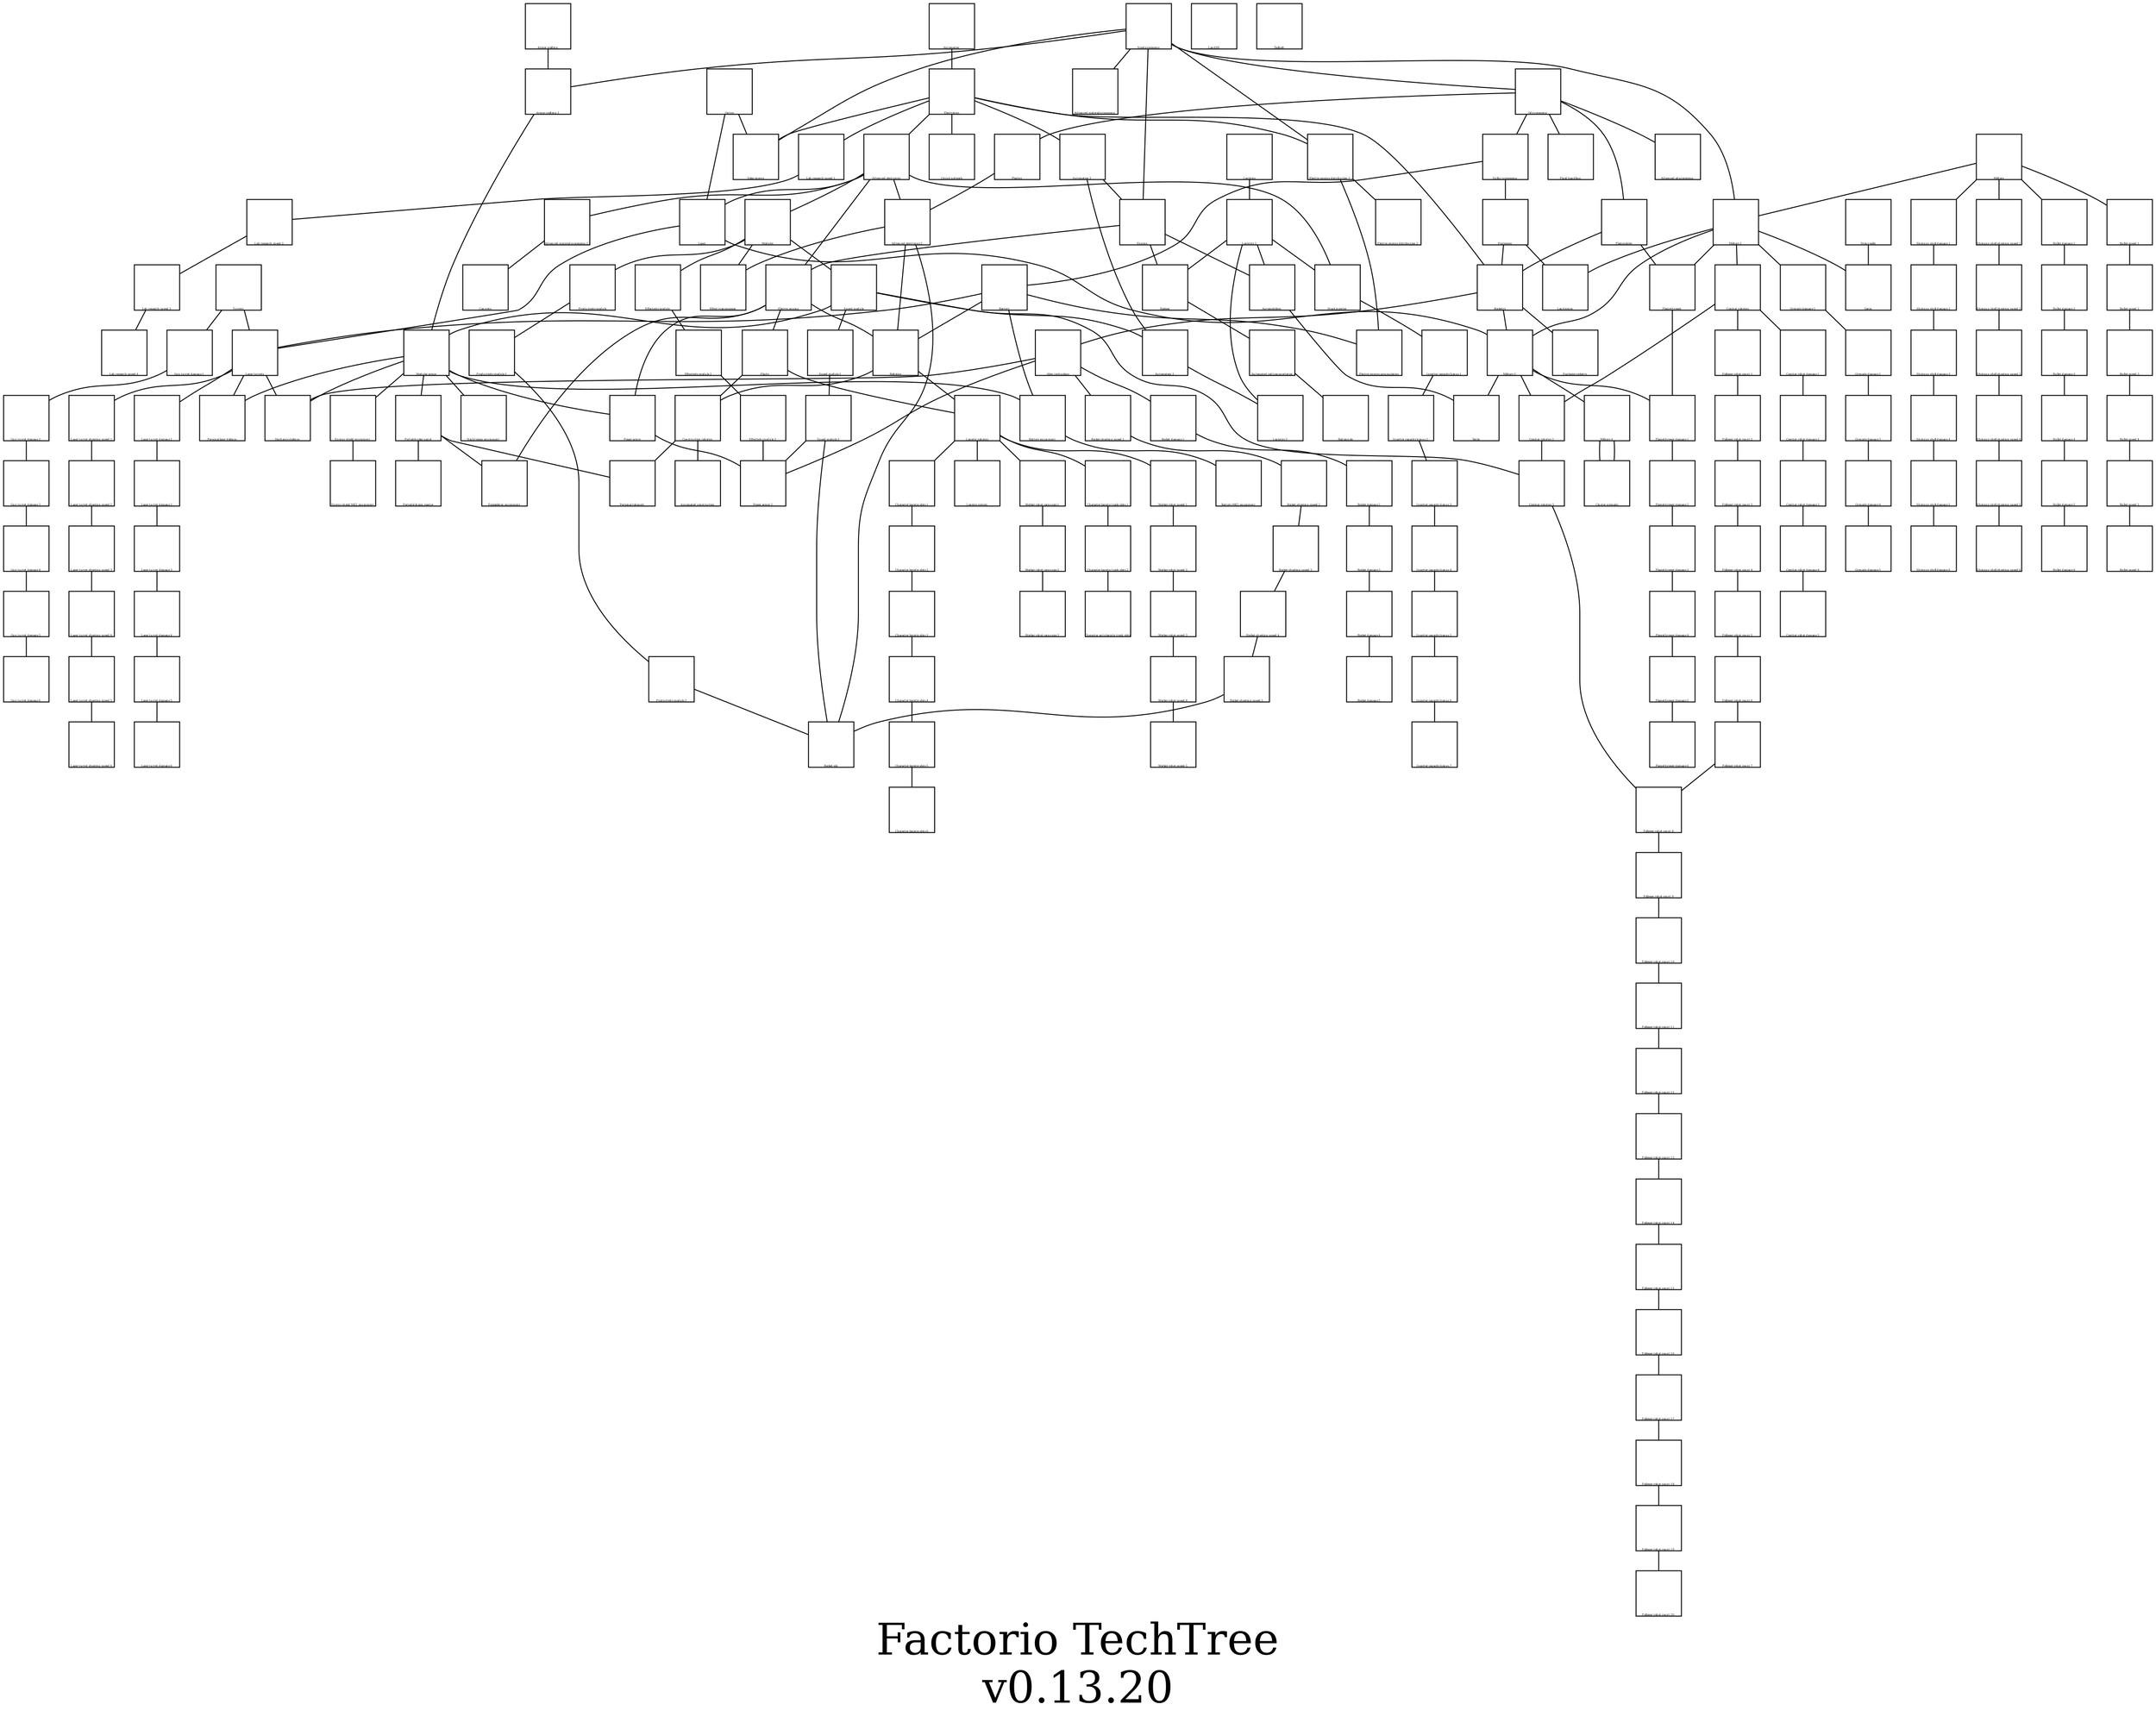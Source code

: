 digraph FactorioTechTree {
    // global config
    // ratio="fill";           //
    // size="8.267,11.692"     // DIN A4

    nodesep=0.3             // space between two adjacent nodes of the same rank
    ranksep=0.3             // space between two adjacent node ranks
    imagepath="images"      // global path for images
    overlap=false
    label="Factorio TechTree\nv0.13.20"
    fontsize=48;            // only for footer, not for node labels

    // node style definition
    node[shape=square,
        //style=bold,
        height=0.7,
        width=0.7,
        fixedsize=true,
        image="ph.png",
        labelloc=b,
        fontsize=3,
        imagescale=true];

    // nodes

    advancedElectronics             [label="Advanced electronics",image="Advanced-electronics-research.png"];
    advancedElectronics2            [label="Advanced electronics 2",image="Advanced-electronics-2-research.png"];
    advancedMaterialProcessing      [label="Advanced material processing",image="Advanced-material-processing-research.png"];
    advancedMaterialProcessing2     [label="Advanced material processing 2",image="Advanced-material-processing-research.png"];
    advancedOilProcessing           [label="Advanced oil processing",image="Oil-processing-research.png"];
    alienTechnology                 [label="Alien technology",image="Alien-technology-research.png"];
    armorCrafting                   [label="Armor crafting",image="Armor-making-research.png"];
    armorCrafting2                  [label="Armor crafting 2",image="Armor-making-research.png"];
    armorCrafting3                  [label="Modular armor",image="Armor-making-research.png"];
    automatedConstruction           [label="Automated construction",image="Automated-construction-research.png"];
    automatedRailTransportation     [label="Automated rail transportation",image="Automated-rail-transportation-research.png"];
    automation                      [label="Automation",image="Automation-research.png"];
    automation2                     [label="Automation 2",image="Automation-research.png"];
    automation3                     [label="Automation 3",image="Automation-research.png"];
    automobilism                    [label="Automobilism",image="Automobilism-research.png"];
    battery                         [label="Battery",image="Battery-research.png"];
    batteryEquipment                [label="Battery equipment",image="Battery-equipment-research.png"];
    batteryEquipment2               [label="Battery MK2 equipment",image="Battery-mk2-equipment-research.png"];
    bulletDamage1                   [label="Bullet damage 1",image="Bullet-damage-research.png"];
    bulletDamage2                   [label="Bullet damage 2",image="Bullet-damage-research.png"];
    bulletDamage3                   [label="Bullet damage 3",image="Bullet-damage-research.png"];
    bulletDamage4                   [label="Bullet damage 4",image="Bullet-damage-research.png"];
    bulletDamage5                   [label="Bullet damage 5",image="Bullet-damage-research.png"];
    bulletDamage6                   [label="Bullet damage 6",image="Bullet-damage-research.png"];
    bulletSpeed1                    [label="Bullet speed 1",image="Bullet-speed-research.png"];
    bulletSpeed2                    [label="Bullet speed 2",image="Bullet-speed-research.png"];
    bulletSpeed3                    [label="Bullet speed 3",image="Bullet-speed-research.png"];
    bulletSpeed4                    [label="Bullet speed 4",image="Bullet-speed-research.png"];
    bulletSpeed5                    [label="Bullet speed 5",image="Bullet-speed-research.png"];
    bulletSpeed6                    [label="Bullet speed 6",image="Bullet-speed-research.png"];
    characterAutoLogisticTrashSlots [label="Character auto logistic trash slots",image="Character-auto-logistic-trash-slots-research.png"];
    characterLogisticSlots1         [label="Character logistic slots 1",image="Character-logistic-slots-research.png"];
    characterLogisticSlots2         [label="Character logistic slots 2",image="Character-logistic-slots-research.png"];
    characterLogisticSlots3         [label="Character logistic slots 3",image="Character-logistic-slots-research.png"];
    characterLogisticSlots4         [label="Character logistic slots 4",image="Character-logistic-slots-research.png"];
    characterLogisticSlots5         [label="Character logistic slots 5",image="Character-logistic-slots-research.png"];
    characterLogisticSlots6         [label="Character logistic slots 6",image="Character-logistic-slots-research.png"];
    characterLogisticTrashSlots1    [label="Character logistic trash slots 1",image="Character-logistic-trash-slots-research.png"];
    characterLogisticTrashSlots2    [label="Character logistic trash slots 2",image="Character-logistic-trash-slots-research.png"];
    //characterLogisticTrashSlots3    [label="Character logistic trash slots 3",image="Character-logistic-trash-slots-research.png"];
    circuitNetwork                  [label="Circuit network",image="Circuit-network-research.png"];
    clusterGrenade                  [label="Cluster grenade",image="Cluster-grenade-research.png"];
    combatRobitics                  [label="Combat robotics",image="Combat-robotics-research.png"];
    combatRobitics2                 [label="Combat robotics 2",image="Combat-robotics-research.png"];
    combatRobitics3                 [label="Combat robotics 3",image="Combat-robotics-research.png"];
    combatRobotDamage1              [label="Combat robot damage 1",image="Combat-robot-damage-research.png"];
    combatRobotDamage2              [label="Combat robot damage 2",image="Combat-robot-damage-research.png"];
    combatRobotDamage3              [label="Combat robot damage 3",image="Combat-robot-damage-research.png"];
    combatRobotDamage4              [label="Combat robot damage 4",image="Combat-robot-damage-research.png"];
    combatRobotDamage5              [label="Combat robot damage 5",image="Combat-robot-damage-research.png"];
    concrete                        [label="Concrete",image="Concrete-research.png"];
    constructionRobotics            [label="Construction robotics",image="Construction-robotics-research.png"];
    dischargeDefense                [label="Discharge defense",image="Basic-electric-discharge-defense-equipment-research.png"];
    effectTransmission              [label="Effect transmission",image="Effect-transmission-research.png"];
    effectivityModule               [label="Effectivity module",image="Effectivity-module-research.png"];
    effectivityModule2              [label="Effectivity module 2",image="Effectivity-module-research.png"];
    effectivityModule3              [label="Effectivity module 3",image="Effectivity-module-research.png"];
    electricEnergyAccumulators      [label="Electric energy accumulators",image="Electric-energy-acumulators-research.png"];
    electricEnergyDistribution1     [label="Electric energy distribution 1",image="Electric-energy-distribution-research.png"];
    electricEnergyDistribution2     [label="Electric energy distribution 2",image="Electric-energy-distribution-research.png"];
    electricEngine                  [label="Electric engine",image="Electric-engine-research.png"];
    electronics                     [label="Electronics",image="Electronics-research.png"];
    energyShieldEquipment           [label="Energy shield equipment",image="Energy-shield-equipment-research.png"];
    energyShieldMK2Equipment        [label="Energy shield MK2 equipment",image="Energy-shield-mk2-equipment-research.png"];
    engine                          [label="Engine",image="Engine-research.png"];
    exoskeletonEquipment            [label="Exoskeleton equipment",image="Basic-exoskeleton-equipment-research.png"];
    explosiveRocketry               [label="Explosive rocketry",image="Explosive-rocketry-research.png"];
    explosives                      [label="Explosives",image="Explosives-research.png"];
    flamethrower                    [label="Flamethrower",image="Flame-thrower-research.png"];
    flamethrowerDamage1             [label="Flamethrower damage 1",image="Flamethrower-turret-damage-research.png"];
    flamethrowerDamage2             [label="Flamethrower damage 2",image="Flamethrower-turret-damage-research.png"];
    flamethrowerDamage3             [label="Flamethrower damage 3",image="Flamethrower-turret-damage-research.png"];
    flamethrowerDamage4             [label="Flamethrower damage 4",image="Flamethrower-turret-damage-research.png"];
    flamethrowerDamage5             [label="Flamethrower damage 5",image="Flamethrower-turret-damage-research.png"];
    flamethrowerDamage6             [label="Flamethrower damage 6",image="Flamethrower-turret-damage-research.png"];
    flammables                      [label="Flammables",image="Flammables-research.png"];
    flight                          [label="Flight",image="Flying-research.png"];
    fluidHandling                   [label="Fluid handling",image="Fluid-handling-research.png"];
    followerRobotCount1             [label="Follower robot count 1",image="Follower-robots-research.png"];
    followerRobotCount10            [label="Follower robot count 10",image="Follower-robots-research.png"];
    followerRobotCount11            [label="Follower robot count 11",image="Follower-robots-research.png"];
    followerRobotCount12            [label="Follower robot count 12",image="Follower-robots-research.png"];
    followerRobotCount13            [label="Follower robot count 13",image="Follower-robots-research.png"];
    followerRobotCount14            [label="Follower robot count 14",image="Follower-robots-research.png"];
    followerRobotCount15            [label="Follower robot count 15",image="Follower-robots-research.png"];
    followerRobotCount16            [label="Follower robot count 16",image="Follower-robots-research.png"];
    followerRobotCount17            [label="Follower robot count 17",image="Follower-robots-research.png"];
    followerRobotCount18            [label="Follower robot count 18",image="Follower-robots-research.png"];
    followerRobotCount19            [label="Follower robot count 19",image="Follower-robots-research.png"];
    followerRobotCount2             [label="Follower robot count 2",image="Follower-robots-research.png"];
    followerRobotCount20            [label="Follower robot count 20",image="Follower-robots-research.png"];
    followerRobotCount3             [label="Follower robot count 3",image="Follower-robots-research.png"];
    followerRobotCount4             [label="Follower robot count 4",image="Follower-robots-research.png"];
    followerRobotCount5             [label="Follower robot count 5",image="Follower-robots-research.png"];
    followerRobotCount6             [label="Follower robot count 6",image="Follower-robots-research.png"];
    followerRobotCount7             [label="Follower robot count 7",image="Follower-robots-research.png"];
    followerRobotCount8             [label="Follower robot count 8",image="Follower-robots-research.png"];
    followerRobotCount9             [label="Follower robot count 9",image="Follower-robots-research.png"];
    gates                           [label="Gates",image="Gates-research.png"];
    grenadeDamage1                  [label="Grenade damage 1",image="Grenade-damage-research.png"];
    grenadeDamage2                  [label="Grenade damage 2",image="Grenade-damage-research.png"];
    grenadeDamage3                  [label="Grenade damage 3",image="Grenade-damage-research.png"];
    grenadeDamage4                  [label="Grenade damage 4",image="Grenade-damage-research.png"];
    grenadeDamage5                  [label="Grenade damage 5",image="Grenade-damage-research.png"];
    gunTurretDamage1                [label="Gun turret damage 1",image="Gun-turret-damage-research.png"];
    gunTurretDamage2                [label="Gun turret damage 2",image="Gun-turret-damage-research.png"];
    gunTurretDamage3                [label="Gun turret damage 3",image="Gun-turret-damage-research.png"];
    gunTurretDamage4                [label="Gun turret damage 4",image="Gun-turret-damage-research.png"];
    gunTurretDamage5                [label="Gun turret damage 5",image="Gun-turret-damage-research.png"];
    gunTurretDamage6                [label="Gun turret damage 6",image="Gun-turret-damage-research.png"];
    inserterCapacityBonus1          [label="Inserter capacity bonus 1",image="Inserter-capacity-research.png"];
    inserterCapacityBonus2          [label="Inserter capacity bonus 2",image="Inserter-capacity-research.png"];
    inserterCapacityBonus3          [label="Inserter capacity bonus 3",image="Inserter-capacity-research.png"];
    inserterCapacityBonus4          [label="Inserter capacity bonus 4",image="Inserter-capacity-research.png"];
    inserterCapacityBonus5          [label="Inserter capacity bonus 5",image="Inserter-capacity-research.png"];
    inserterCapacityBonus6          [label="Inserter capacity bonus 6",image="Inserter-capacity-research.png"];
    inserterCapacityBonus7          [label="Inserter capacity bonus 7",image="Inserter-capacity-research.png"];
    labResearchSpeed1               [label="Lab research speed 1",image="Research-effectivity-research.png"];
    labResearchSpeed2               [label="Lab research speed 2",image="Research-effectivity-research.png"];
    labResearchSpeed3               [label="Lab research speed 3",image="Research-effectivity-research.png"];
    labResearchSpeed4               [label="Lab research speed 4",image="Research-effectivity-research.png"];
    landfill                        [label="Landfill",image="Landfill-research.png"];
    landmines                       [label="Landmines",image="Land-mine-research.png"];
    laser                           [label="Laser",image="Laser-research.png"];
    laserTurretDamage1              [label="Laser turret damage 1",image="Laser-turret-damage-research.png"];
    laserTurretDamage2              [label="Laser turret damage 2",image="Laser-turret-damage-research.png"];
    laserTurretDamage3              [label="Laser turret damage 3",image="Laser-turret-damage-research.png"];
    laserTurretDamage4              [label="Laser turret damage 4",image="Laser-turret-damage-research.png"];
    laserTurretDamage5              [label="Laser turret damage 5",image="Laser-turret-damage-research.png"];
    laserTurretDamage6              [label="Laser turret damage 6",image="Laser-turret-damage-research.png"];
    laserTurretShootingSpeed1       [label="Laser turret shooting speed 1",image="Laser-turret-speed-research.png"];
    laserTurretShootingSpeed2       [label="Laser turret shooting speed 2",image="Laser-turret-speed-research.png"];
    laserTurretShootingSpeed3       [label="Laser turret shooting speed 3",image="Laser-turret-speed-research.png"];
    laserTurretShootingSpeed4       [label="Laser turret shooting speed 4",image="Laser-turret-speed-research.png"];
    laserTurretShootingSpeed5       [label="Laser turret shooting speed 5",image="Laser-turret-speed-research.png"];
    laserTurretShootingSpeed6       [label="Laser turret shooting speed 6",image="Laser-turret-speed-research.png"];
    laserTurrets                    [label="Laser turrets",image="Laser-turrets-research.png"];
    logisticRobotics                [label="Logistic robotics",image="Logistic-robotics-research.png"];
    logisticSystem                  [label="Logistic system",image="Logistic-system-research.png"];
    logistics                       [label="Logistics",image="Logistics-research.png"];
    logistics2                      [label="Logistics 2",image="Logistics-research.png"];
    logistics3                      [label="Logistics 3",image="Logistics-research.png"];
    military                        [label="Military",image="Military-research.png"];
    military2                       [label="Military 2",image="Military-research.png"];
    military3                       [label="Military 3",image="Military-research.png"];
    military4                       [label="Military 4",image="Military-research.png"];
    modules                         [label="Modules",image="Module-research.png"];
    nightvisionEquipment            [label="Nightvision equipment",image="Night-vision-equipment-research.png"];
    oilProcessing                   [label="Oil processing",image="Oil-gathering-research.png"];
    optics                          [label="Optics",image="Optics-research.png"];
    personalLaserDefense            [label="Personal laser defense",image="Basic-laser-defense-equipment-research.png"];
    personalRoboport                [label="Personal roboport",image="Personal-roboport-equipment-research.png"];
    plastics                        [label="Plastics",image="Plastics-research.png"];
    portableFusionReactor           [label="Portable fusion reactor",image="Fusion-reactor-equipment-research.png"];
    portableSolarPanel              [label="Portable solar panel",image="Solar-panel-equipment-research.png"];
    powerArmor                      [label="Power armor",image="Power-armor-research.png"];
    powerArmor2                     [label="Power armor 2",image="Power-armor-mk2-research.png"];
    productivityModule              [label="Productivity module",image="Productivity-module-research.png"];
    productivityModule2             [label="Productivity module 2",image="Productivity-module-research.png"];
    productivityModule3             [label="Productivity module 3",image="Productivity-module-research.png"];
    railSignals                     [label="Rail signals",image="Rail-signals-research.png"];
    railway                         [label="Railway",image="Railway-research.png"];
    robotics                        [label="Robotics",image="Robotics-research.png"];
    rocketDamage1                   [label="Rocket damage 1",image="Rocket-damage-research.png"];
    rocketDamage2                   [label="Rocket damage 2",image="Rocket-damage-research.png"];
    rocketDamage3                   [label="Rocket damage 3",image="Rocket-damage-research.png"];
    rocketDamage4                   [label="Rocket damage 4",image="Rocket-damage-research.png"];
    rocketDamage5                   [label="Rocket damage 5",image="Rocket-damage-research.png"];
    rocketShootingSpeed1            [label="Rocket shooting speed 1",image="Rocket-speed-research.png"];
    rocketShootingSpeed2            [label="Rocket shooting speed 2",image="Rocket-speed-research.png"];
    rocketShootingSpeed3            [label="Rocket shooting speed 3",image="Rocket-speed-research.png"];
    rocketShootingSpeed4            [label="Rocket shooting speed 4",image="Rocket-speed-research.png"];
    rocketShootingSpeed5            [label="Rocket shooting speed 5",image="Rocket-speed-research.png"];
    rocketSilo                      [label="Rocket silo",image="Rocket-silo-research.png"];
    rocketry                        [label="Rocketry",image="Rocketry-research.png"];
    shotgunShellDamage1             [label="Shotgun shell damage 1",image="Shotgun-shell-damage-research.png"];
    shotgunShellDamage2             [label="Shotgun shell damage 2",image="Shotgun-shell-damage-research.png"];
    shotgunShellDamage3             [label="Shotgun shell damage 3",image="Shotgun-shell-damage-research.png"];
    shotgunShellDamage4             [label="Shotgun shell damage 4",image="Shotgun-shell-damage-research.png"];
    shotgunShellDamage5             [label="Shotgun shell damage 5",image="Shotgun-shell-damage-research.png"];
    shotgunShellDamage6             [label="Shotgun shell damage 6",image="Shotgun-shell-damage-research.png"];
    shutgunShellShootingSpeed1      [label="Shotgun shell shooting speed 1",image="Shotgun-shell-speed-research.png"];
    shutgunShellShootingSpeed2      [label="Shotgun shell shooting speed 2",image="Shotgun-shell-speed-research.png"];
    shutgunShellShootingSpeed3      [label="Shotgun shell shooting speed 3",image="Shotgun-shell-speed-research.png"];
    shutgunShellShootingSpeed4      [label="Shotgun shell shooting speed 4",image="Shotgun-shell-speed-research.png"];
    shutgunShellShootingSpeed5      [label="Shotgun shell shooting speed 5",image="Shotgun-shell-speed-research.png"];
    shutgunShellShootingSpeed6      [label="Shotgun shell shooting speed 6",image="Shotgun-shell-speed-research.png"];
    solarEnergy                     [label="Solar energy",image="Solar-energy-research.png"];
    speedModule 	            	[label="Speed module",image="Speed-module-research.png"];
    speedModule2    	    	    [label="Speed module 2",image="Speed-module-research.png"];
    speedModule3        	     	[label="Speed module 3",image="Speed-module-research.png"];
    stackInserter                   [label="Stack inserter",image="Stack-inserter-research.png"];
    steelProcessing                 [label="Steel processing",image="Steel-processing-research.png"];
    stoneWalls                      [label="Stone walls",image="Stone-walls-research.png"];
    sulfurProcessing                [label="Sulfur processing",image="Sulfur-processing-research.png"];
    tanks                           [label="Tanks",image="Tanks-research.png"];
    toolbelt                        [label="Toolbelt",image="Toolbelt-research.png"];
    turrets                         [label="Turrets",image="Turrets-research.png"];
    workerRobotCargoSize1           [label="Worker robot cargo size 1",image="Worker-robots-storage-research.png"];
    workerRobotCargoSize2           [label="Worker robot cargo size 2",image="Worker-robots-storage-research.png"];
    workerRobotCargoSize3           [label="Worker robot cargo size 3",image="Worker-robots-storage-research.png"];
    workerRobotSpeed1               [label="Worker robot speed 1",image="Worker-robots-speed-research.png"];
    workerRobotSpeed2               [label="Worker robot speed 2",image="Worker-robots-speed-research.png"];
    workerRobotSpeed3               [label="Worker robot speed 3",image="Worker-robots-speed-research.png"];
    workerRobotSpeed4               [label="Worker robot speed 4",image="Worker-robots-speed-research.png"];
    workerRobotSpeed5               [label="Worker robot speed 5",image="Worker-robots-speed-research.png"];


    // arrow style definition
    edge[dir=none,
        arrowhead=crow,
        arrowtail=diamond,
        arrowsize=3,
        penwidth=1.0];

    // edges ( arrows )
    automation ->   electronics;

    electronics ->  automation2;
    electronics ->  circuitNetwork;
    electronics ->  advancedElectronics;
    electronics ->  solarEnergy;
    electronics ->  electricEnergyDistribution1;
    electronics ->  labResearchSpeed1;
    electronics ->  rocketry;

    automation2 -> automation3;
    automation2 -> engine;

    automation3 -> logistics3;

    engine -> electricEngine;
    engine -> railway;
    engine -> automobilism;

    electricEngine -> flight;
    electricEngine -> robotics;
    electricEngine -> exoskeletonEquipment;
    electricEngine -> powerArmor;

    flight -> constructionRobotics;
    flight -> logisticRobotics;

    constructionRobotics -> automatedConstruction;
    constructionRobotics -> personalRoboport;

    logisticRobotics -> logisticSystem
    logisticRobotics -> characterLogisticSlots1
    logisticRobotics -> characterLogisticTrashSlots1
    logisticRobotics -> workerRobotSpeed1
    logisticRobotics -> workerRobotCargoSize1

    characterLogisticSlots1 -> characterLogisticSlots2 -> characterLogisticSlots3 -> characterLogisticSlots4 -> characterLogisticSlots5 -> characterLogisticSlots6;

    characterLogisticTrashSlots1 -> characterLogisticTrashSlots2 -> characterAutoLogisticTrashSlots;

    workerRobotSpeed1 -> workerRobotSpeed2 -> workerRobotSpeed3 -> workerRobotSpeed4 -> workerRobotSpeed5;

    workerRobotCargoSize1 -> workerRobotCargoSize2 -> workerRobotCargoSize3;

    robotics -> constructionRobotics;
    robotics -> logisticRobotics;

    powerArmor -> powerArmor2;

    railway -> automatedRailTransportation;

    automatedRailTransportation -> railSignals;

    automobilism -> tanks;

    advancedElectronics -> laser;
    advancedElectronics -> advancedElectronics2;
    advancedElectronics -> electricEngine;
    advancedElectronics -> advancedMaterialProcessing2;
    advancedElectronics -> stackInserter;
    advancedElectronics -> modules;

    laser -> laserTurrets;
    laser -> military3;

    laserTurrets -> laserTurretDamage1;
    laserTurrets -> laserTurretShootingSpeed1;
    laserTurrets -> personalLaserDefense;
    laserTurrets -> dischargeDefense;

    laserTurretDamage1 -> laserTurretDamage2 -> laserTurretDamage3 -> laserTurretDamage4 -> laserTurretDamage5 -> laserTurretDamage6;
    laserTurretShootingSpeed1 -> laserTurretShootingSpeed2 -> laserTurretShootingSpeed3 -> laserTurretShootingSpeed4 -> laserTurretShootingSpeed5 -> laserTurretShootingSpeed6;

    military3 -> military4;
    military3 -> tanks;
    military3 -> flamethrowerDamage1;
    military3 -> combatRobitics2;

	flamethrowerDamage1 -> flamethrowerDamage2 -> flamethrowerDamage3 -> flamethrowerDamage4 -> flamethrowerDamage5 -> flamethrowerDamage6;
    military4 -> clusterGrenade;

    combatRobitics3 -> followerRobotCount8;

    followerRobotCount8 -> followerRobotCount9 -> followerRobotCount10 -> followerRobotCount11 -> followerRobotCount12 -> followerRobotCount13 -> followerRobotCount14 -> followerRobotCount15 -> followerRobotCount16 -> followerRobotCount17 -> followerRobotCount18 -> followerRobotCount19 -> followerRobotCount20;

    advancedElectronics2 -> robotics;
    advancedElectronics2 -> effectTransmission;
    advancedElectronics2 -> rocketSilo;

    advancedMaterialProcessing2 -> concrete;

    stackInserter -> inserterCapacityBonus1 -> inserterCapacityBonus2 -> inserterCapacityBonus3 -> inserterCapacityBonus4 -> inserterCapacityBonus5 -> inserterCapacityBonus6 -> inserterCapacityBonus7;

    modules -> effectTransmission;
    modules -> effectivityModule;
    modules -> productivityModule;
    modules -> speedModule;

    speedModule -> automation3;
    speedModule -> combatRobitics3;
    speedModule -> armorCrafting3;
    speedModule -> speedModule2 -> speedModule3;

    armorCrafting3 -> powerArmor;
    armorCrafting3 -> energyShieldEquipment;
    armorCrafting3 -> nightvisionEquipment;
    armorCrafting3 -> batteryEquipment;
    armorCrafting3 -> portableSolarPanel;
    armorCrafting3 -> personalLaserDefense;
    armorCrafting3 -> dischargeDefense;

    energyShieldEquipment -> energyShieldMK2Equipment;

    batteryEquipment -> batteryEquipment2;

    portableSolarPanel -> personalRoboport;
    portableSolarPanel -> exoskeletonEquipment;
    portableSolarPanel -> portableFusionReactor;

	speedModule3 -> powerArmor2;
	speedModule3 -> rocketSilo;

	effectivityModule -> effectivityModule2 -> effectivityModule3;

	effectivityModule3 -> powerArmor2;

	productivityModule -> productivityModule2 -> productivityModule3;

	productivityModule3 -> rocketSilo;
    
	electricEnergyDistribution1 -> electricEnergyAccumulators;
	electricEnergyDistribution1 -> electricEnergyDistribution2;

	labResearchSpeed1 -> labResearchSpeed2 -> labResearchSpeed3 -> labResearchSpeed4;

	rocketry -> military3;
	rocketry -> explosiveRocketry;
	rocketry -> alienTechnology;

	military4 -> clusterGrenade;

	alienTechnology -> rocketDamage1 -> rocketDamage2 -> rocketDamage3 -> rocketDamage4 -> rocketDamage5;
	alienTechnology -> rocketShootingSpeed1 -> rocketShootingSpeed2 -> rocketShootingSpeed3 -> rocketShootingSpeed4 -> rocketShootingSpeed5 -> rocketSilo;
	alienTechnology -> powerArmor2;
	alienTechnology -> dischargeDefense;




	// LOGISTICS
	logistics -> logistics2;
	
	logistics2 -> logistics3;
	logistics2 -> railway;
	logistics2 -> stackInserter;
	logistics2 -> automobilism;

	// OPTICS
	optics -> laser;
	optics -> solarEnergy;

	// TURRETS
	turrets -> laserTurrets;
	turrets -> gunTurretDamage1 -> gunTurretDamage2 -> gunTurretDamage3 -> gunTurretDamage4 -> gunTurretDamage5 -> gunTurretDamage6;

	// STONE WALLS
	stoneWalls -> gates;

	// STEEL PROCESSING
	steelProcessing -> engine;
	steelProcessing -> solarEnergy;
	steelProcessing -> advancedMaterialProcessing;
	steelProcessing -> electricEnergyDistribution1;
	steelProcessing -> oilProcessing;
	steelProcessing -> military2;
	steelProcessing -> armorCrafting2

	oilProcessing -> fluidHandling;
	oilProcessing -> sulfurProcessing;
	oilProcessing -> advancedOilProcessing;
	oilProcessing -> plastics;
	oilProcessing -> flammables;

	sulfurProcessing -> explosives;
	sulfurProcessing -> battery;

	explosives -> landmines;
	explosives -> rocketry;

	battery -> laserTurrets;
	battery -> electricEnergyAccumulators;
	battery -> robotics;
	battery -> batteryEquipment;

	plastics -> advancedElectronics2;

	flammables -> flamethrower;
	flammables -> rocketry;

	flamethrower -> flamethrowerDamage1;



	military2 -> gates;
	military2 -> military3;
	military2 -> flamethrower;
	military2 -> landmines;
	military2 -> grenadeDamage1 -> grenadeDamage2 -> grenadeDamage3 -> grenadeDamage4 -> grenadeDamage5;
	military2 -> combatRobitics;

	combatRobitics -> combatRobitics2;
	combatRobitics -> followerRobotCount1;
	combatRobitics -> combatRobotDamage1;

	combatRobitics2 -> combatRobitics3;

	followerRobotCount1 -> followerRobotCount2 -> followerRobotCount3 -> followerRobotCount4 -> followerRobotCount5 -> followerRobotCount6 -> followerRobotCount7 -> followerRobotCount8;

	combatRobotDamage1 -> combatRobotDamage2 -> combatRobotDamage3 -> combatRobotDamage4 -> combatRobotDamage5;


	armorCrafting2 -> armorCrafting3;

	

	// MILITARY
	military -> military2;
	military -> bulletDamage1 -> bulletDamage2 -> bulletDamage3 -> bulletDamage4 -> bulletDamage5 -> bulletDamage6;
	military -> bulletSpeed1 -> bulletSpeed2 -> bulletSpeed3 -> bulletSpeed4 -> bulletSpeed5 -> bulletSpeed6;
	military -> shotgunShellDamage1 -> shotgunShellDamage2 -> shotgunShellDamage3 -> shotgunShellDamage4 -> shotgunShellDamage5 -> shotgunShellDamage6;
	military -> shutgunShellShootingSpeed1 -> shutgunShellShootingSpeed2 -> shutgunShellShootingSpeed3 -> shutgunShellShootingSpeed4 -> shutgunShellShootingSpeed5 -> shutgunShellShootingSpeed6;



	armorCrafting -> armorCrafting2;
}
